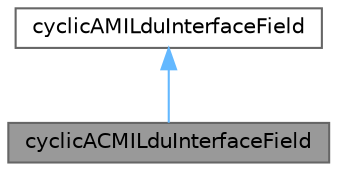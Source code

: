 digraph "cyclicACMILduInterfaceField"
{
 // LATEX_PDF_SIZE
  bgcolor="transparent";
  edge [fontname=Helvetica,fontsize=10,labelfontname=Helvetica,labelfontsize=10];
  node [fontname=Helvetica,fontsize=10,shape=box,height=0.2,width=0.4];
  Node1 [id="Node000001",label="cyclicACMILduInterfaceField",height=0.2,width=0.4,color="gray40", fillcolor="grey60", style="filled", fontcolor="black",tooltip="Abstract base class for cyclic ACMI coupled interfaces."];
  Node2 -> Node1 [id="edge1_Node000001_Node000002",dir="back",color="steelblue1",style="solid",tooltip=" "];
  Node2 [id="Node000002",label="cyclicAMILduInterfaceField",height=0.2,width=0.4,color="gray40", fillcolor="white", style="filled",URL="$classFoam_1_1cyclicAMILduInterfaceField.html",tooltip="Abstract base class for cyclic AMI coupled interfaces."];
}
